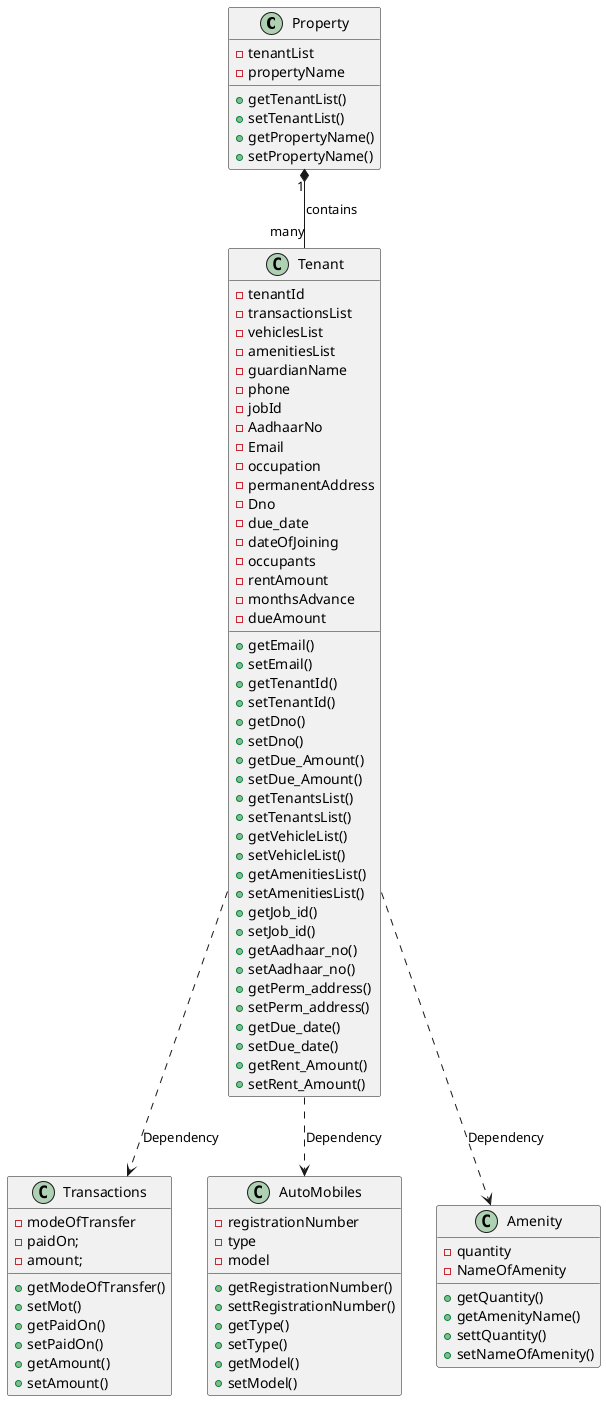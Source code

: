 @startuml

Property "1" *-- "many" Tenant : contains
Tenant..>Transactions:Dependency
Tenant..>AutoMobiles:Dependency
Tenant..>Amenity:Dependency


class Property{
    -tenantList
    -propertyName
    
    +getTenantList()
    +setTenantList()
    +getPropertyName()
    +setPropertyName()
}

class AutoMobiles{
    -registrationNumber
    -type
    -model
    + getRegistrationNumber()
    + settRegistrationNumber()
    + getType()
    + setType()
    + getModel()
    + setModel()
}


class Amenity{
    -quantity
    -NameOfAmenity
    +getQuantity()
    +getAmenityName()
    +settQuantity()
    +setNameOfAmenity()
}


class Transactions{

     -modeOfTransfer
     -paidOn;
    -amount;
      +getModeOfTransfer()
     + setMot()
     + getPaidOn()
     + setPaidOn()
     + getAmount()
     + setAmount()
}


class Tenant{
    -tenantId
    -transactionsList
    -vehiclesList
    -amenitiesList
    -guardianName
    -phone
    -jobId
    -AadhaarNo
     -Email
     -occupation
     -permanentAddress
     -Dno
     -due_date
     -dateOfJoining
     -occupants
     -rentAmount
	-monthsAdvance
     -dueAmount

      +getEmail()
      +setEmail()
      +getTenantId()
      +setTenantId()
      +getDno()
      +setDno()
      +getDue_Amount()
      +setDue_Amount()
     +getTenantsList()
      +setTenantsList()
     +getVehicleList()
     +setVehicleList()
     +getAmenitiesList()
     +setAmenitiesList()
      +getJob_id() 
      +setJob_id()
      +getAadhaar_no() 
      +setAadhaar_no()
      +getPerm_address() 
      +setPerm_address()
      +getDue_date()
      +setDue_date()
      +getRent_Amount()
      +setRent_Amount()


}

@enduml